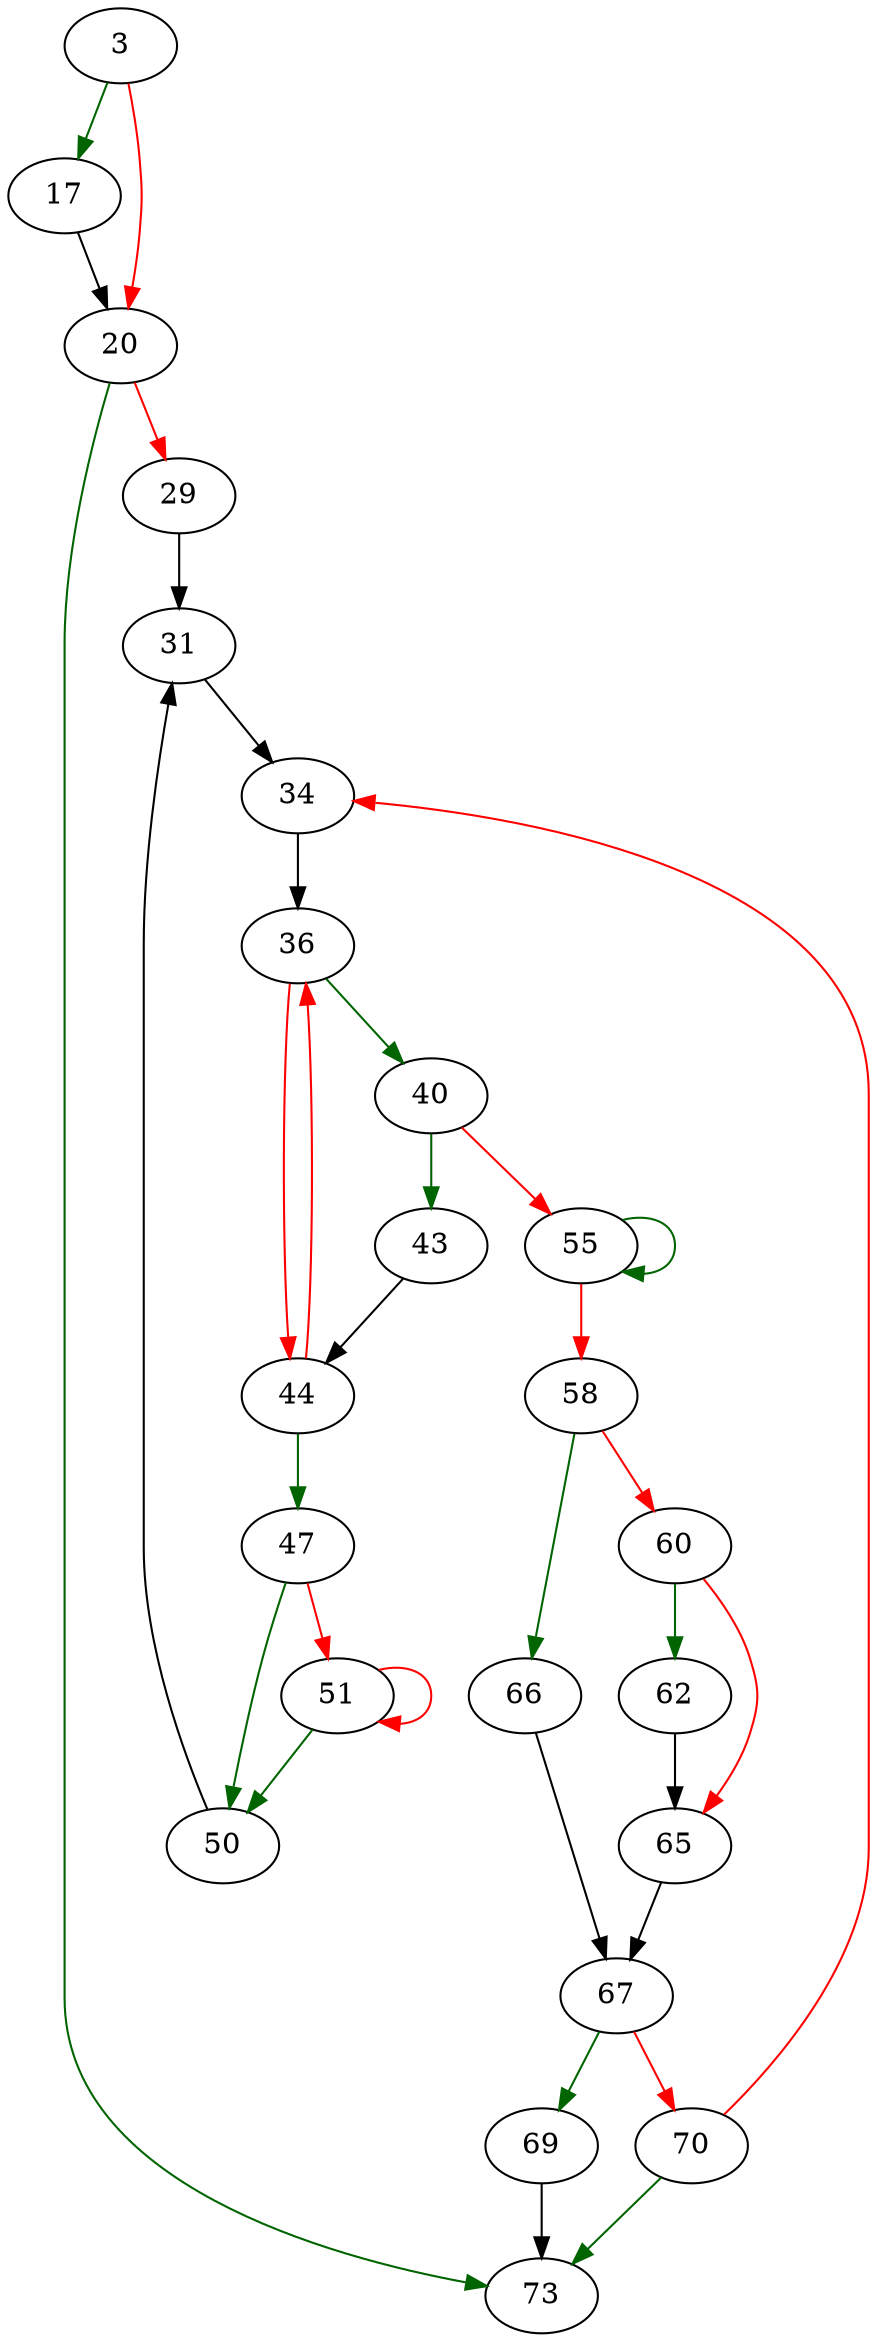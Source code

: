 strict digraph "mp_factor_using_pollard_rho" {
	// Node definitions.
	3 [entry=true];
	17;
	20;
	73;
	29;
	31;
	34;
	36;
	40;
	44;
	43;
	55;
	47;
	50;
	51;
	58;
	66;
	60;
	62;
	65;
	67;
	69;
	70;

	// Edge definitions.
	3 -> 17 [
		color=darkgreen
		cond=true
	];
	3 -> 20 [
		color=red
		cond=false
	];
	17 -> 20;
	20 -> 73 [
		color=darkgreen
		cond=true
	];
	20 -> 29 [
		color=red
		cond=false
	];
	29 -> 31;
	31 -> 34;
	34 -> 36;
	36 -> 40 [
		color=darkgreen
		cond=true
	];
	36 -> 44 [
		color=red
		cond=false
	];
	40 -> 43 [
		color=darkgreen
		cond=true
	];
	40 -> 55 [
		color=red
		cond=false
	];
	44 -> 36 [
		color=red
		cond=false
	];
	44 -> 47 [
		color=darkgreen
		cond=true
	];
	43 -> 44;
	55 -> 55 [
		color=darkgreen
		cond=true
	];
	55 -> 58 [
		color=red
		cond=false
	];
	47 -> 50 [
		color=darkgreen
		cond=true
	];
	47 -> 51 [
		color=red
		cond=false
	];
	50 -> 31;
	51 -> 50 [
		color=darkgreen
		cond=true
	];
	51 -> 51 [
		color=red
		cond=false
	];
	58 -> 66 [
		color=darkgreen
		cond=true
	];
	58 -> 60 [
		color=red
		cond=false
	];
	66 -> 67;
	60 -> 62 [
		color=darkgreen
		cond=true
	];
	60 -> 65 [
		color=red
		cond=false
	];
	62 -> 65;
	65 -> 67;
	67 -> 69 [
		color=darkgreen
		cond=true
	];
	67 -> 70 [
		color=red
		cond=false
	];
	69 -> 73;
	70 -> 73 [
		color=darkgreen
		cond=true
	];
	70 -> 34 [
		color=red
		cond=false
	];
}
